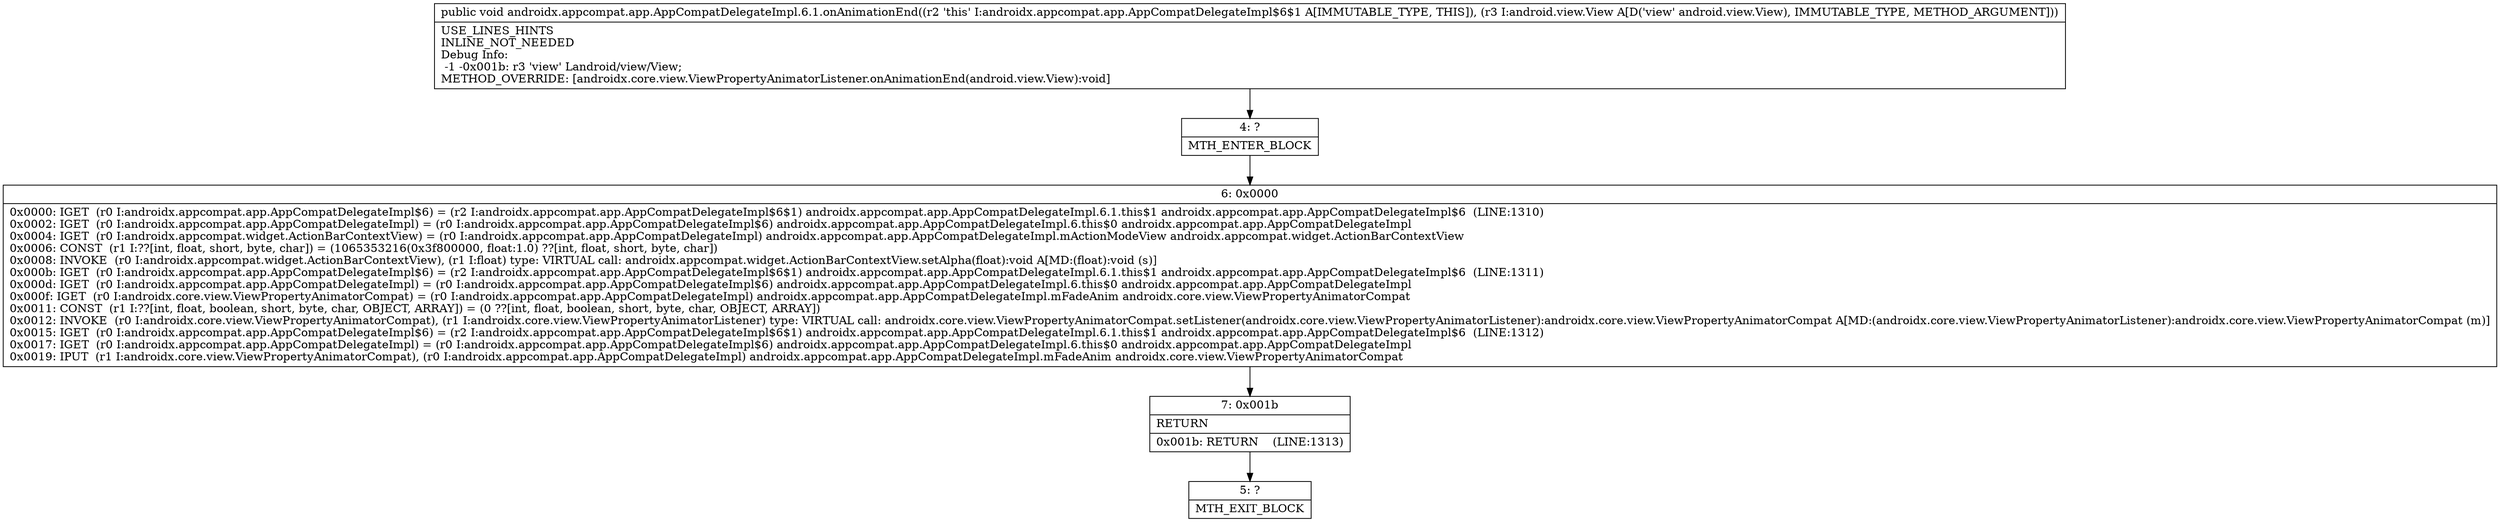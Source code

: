 digraph "CFG forandroidx.appcompat.app.AppCompatDelegateImpl.6.1.onAnimationEnd(Landroid\/view\/View;)V" {
Node_4 [shape=record,label="{4\:\ ?|MTH_ENTER_BLOCK\l}"];
Node_6 [shape=record,label="{6\:\ 0x0000|0x0000: IGET  (r0 I:androidx.appcompat.app.AppCompatDelegateImpl$6) = (r2 I:androidx.appcompat.app.AppCompatDelegateImpl$6$1) androidx.appcompat.app.AppCompatDelegateImpl.6.1.this$1 androidx.appcompat.app.AppCompatDelegateImpl$6  (LINE:1310)\l0x0002: IGET  (r0 I:androidx.appcompat.app.AppCompatDelegateImpl) = (r0 I:androidx.appcompat.app.AppCompatDelegateImpl$6) androidx.appcompat.app.AppCompatDelegateImpl.6.this$0 androidx.appcompat.app.AppCompatDelegateImpl \l0x0004: IGET  (r0 I:androidx.appcompat.widget.ActionBarContextView) = (r0 I:androidx.appcompat.app.AppCompatDelegateImpl) androidx.appcompat.app.AppCompatDelegateImpl.mActionModeView androidx.appcompat.widget.ActionBarContextView \l0x0006: CONST  (r1 I:??[int, float, short, byte, char]) = (1065353216(0x3f800000, float:1.0) ??[int, float, short, byte, char]) \l0x0008: INVOKE  (r0 I:androidx.appcompat.widget.ActionBarContextView), (r1 I:float) type: VIRTUAL call: androidx.appcompat.widget.ActionBarContextView.setAlpha(float):void A[MD:(float):void (s)]\l0x000b: IGET  (r0 I:androidx.appcompat.app.AppCompatDelegateImpl$6) = (r2 I:androidx.appcompat.app.AppCompatDelegateImpl$6$1) androidx.appcompat.app.AppCompatDelegateImpl.6.1.this$1 androidx.appcompat.app.AppCompatDelegateImpl$6  (LINE:1311)\l0x000d: IGET  (r0 I:androidx.appcompat.app.AppCompatDelegateImpl) = (r0 I:androidx.appcompat.app.AppCompatDelegateImpl$6) androidx.appcompat.app.AppCompatDelegateImpl.6.this$0 androidx.appcompat.app.AppCompatDelegateImpl \l0x000f: IGET  (r0 I:androidx.core.view.ViewPropertyAnimatorCompat) = (r0 I:androidx.appcompat.app.AppCompatDelegateImpl) androidx.appcompat.app.AppCompatDelegateImpl.mFadeAnim androidx.core.view.ViewPropertyAnimatorCompat \l0x0011: CONST  (r1 I:??[int, float, boolean, short, byte, char, OBJECT, ARRAY]) = (0 ??[int, float, boolean, short, byte, char, OBJECT, ARRAY]) \l0x0012: INVOKE  (r0 I:androidx.core.view.ViewPropertyAnimatorCompat), (r1 I:androidx.core.view.ViewPropertyAnimatorListener) type: VIRTUAL call: androidx.core.view.ViewPropertyAnimatorCompat.setListener(androidx.core.view.ViewPropertyAnimatorListener):androidx.core.view.ViewPropertyAnimatorCompat A[MD:(androidx.core.view.ViewPropertyAnimatorListener):androidx.core.view.ViewPropertyAnimatorCompat (m)]\l0x0015: IGET  (r0 I:androidx.appcompat.app.AppCompatDelegateImpl$6) = (r2 I:androidx.appcompat.app.AppCompatDelegateImpl$6$1) androidx.appcompat.app.AppCompatDelegateImpl.6.1.this$1 androidx.appcompat.app.AppCompatDelegateImpl$6  (LINE:1312)\l0x0017: IGET  (r0 I:androidx.appcompat.app.AppCompatDelegateImpl) = (r0 I:androidx.appcompat.app.AppCompatDelegateImpl$6) androidx.appcompat.app.AppCompatDelegateImpl.6.this$0 androidx.appcompat.app.AppCompatDelegateImpl \l0x0019: IPUT  (r1 I:androidx.core.view.ViewPropertyAnimatorCompat), (r0 I:androidx.appcompat.app.AppCompatDelegateImpl) androidx.appcompat.app.AppCompatDelegateImpl.mFadeAnim androidx.core.view.ViewPropertyAnimatorCompat \l}"];
Node_7 [shape=record,label="{7\:\ 0x001b|RETURN\l|0x001b: RETURN    (LINE:1313)\l}"];
Node_5 [shape=record,label="{5\:\ ?|MTH_EXIT_BLOCK\l}"];
MethodNode[shape=record,label="{public void androidx.appcompat.app.AppCompatDelegateImpl.6.1.onAnimationEnd((r2 'this' I:androidx.appcompat.app.AppCompatDelegateImpl$6$1 A[IMMUTABLE_TYPE, THIS]), (r3 I:android.view.View A[D('view' android.view.View), IMMUTABLE_TYPE, METHOD_ARGUMENT]))  | USE_LINES_HINTS\lINLINE_NOT_NEEDED\lDebug Info:\l  \-1 \-0x001b: r3 'view' Landroid\/view\/View;\lMETHOD_OVERRIDE: [androidx.core.view.ViewPropertyAnimatorListener.onAnimationEnd(android.view.View):void]\l}"];
MethodNode -> Node_4;Node_4 -> Node_6;
Node_6 -> Node_7;
Node_7 -> Node_5;
}

